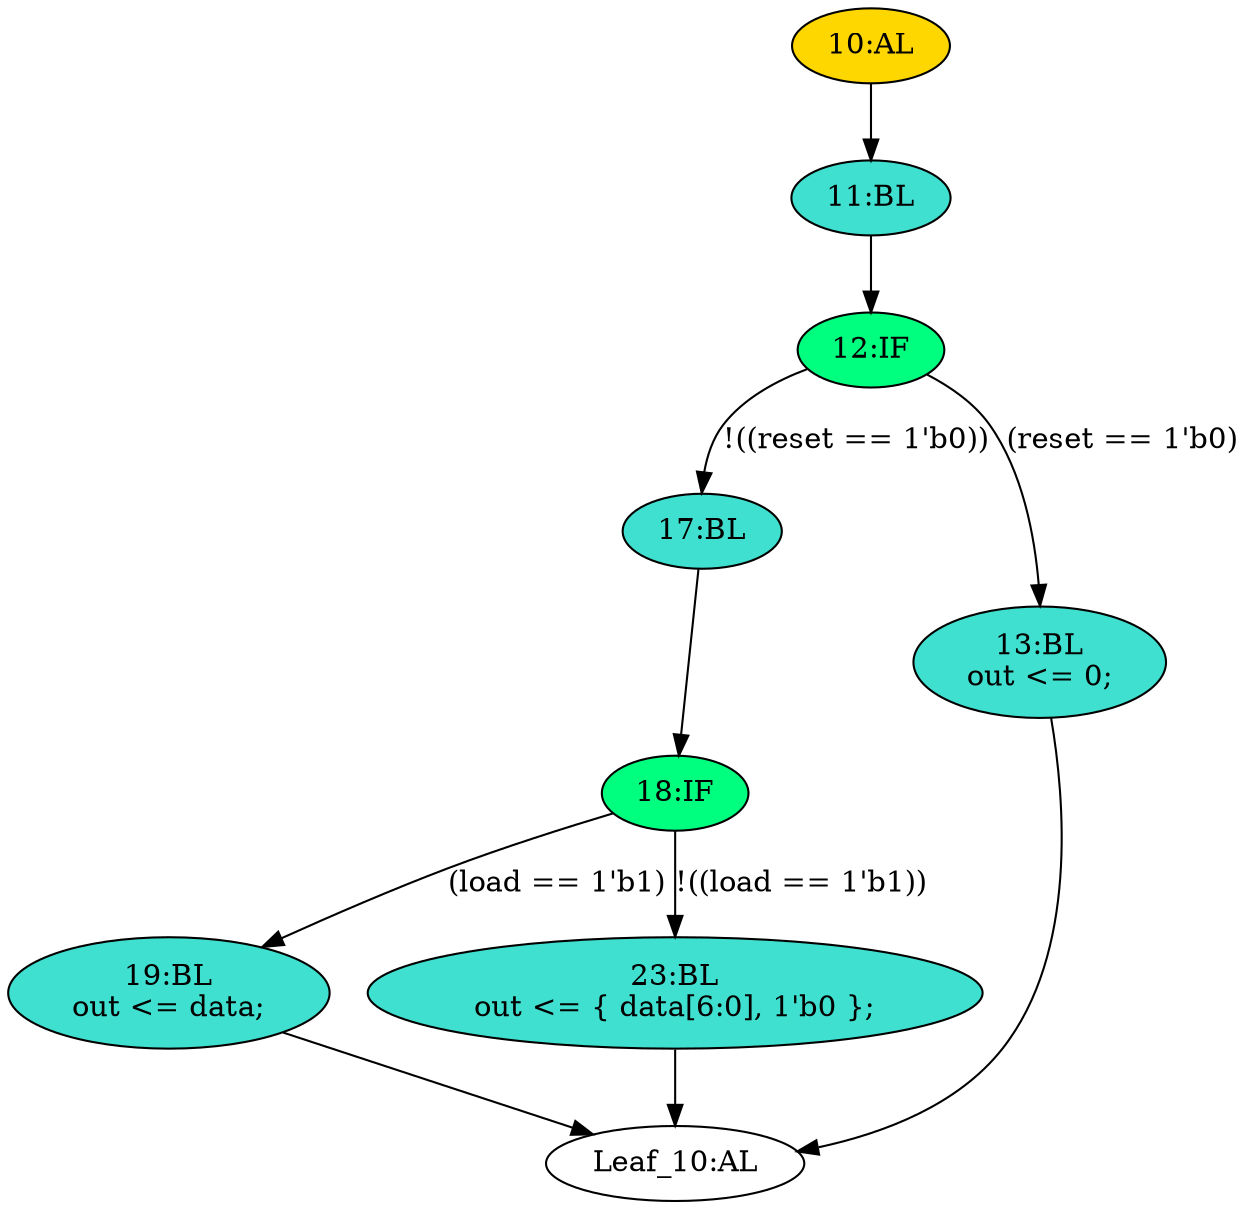 strict digraph "compose( ,  )" {
	node [label="\N"];
	"10:AL"	[ast="<pyverilog.vparser.ast.Always object at 0x7f39c8de3210>",
		clk_sens=True,
		fillcolor=gold,
		label="10:AL",
		sens="['clk', 'reset']",
		statements="[]",
		style=filled,
		typ=Always,
		use_var="['reset', 'load', 'data']"];
	"11:BL"	[ast="<pyverilog.vparser.ast.Block object at 0x7f39c8de3610>",
		fillcolor=turquoise,
		label="11:BL",
		statements="[]",
		style=filled,
		typ=Block];
	"10:AL" -> "11:BL"	[cond="[]",
		lineno=None];
	"18:IF"	[ast="<pyverilog.vparser.ast.IfStatement object at 0x7f39ca5ff450>",
		fillcolor=springgreen,
		label="18:IF",
		statements="[]",
		style=filled,
		typ=IfStatement];
	"19:BL"	[ast="<pyverilog.vparser.ast.Block object at 0x7f39c8dfd610>",
		fillcolor=turquoise,
		label="19:BL
out <= data;",
		statements="[<pyverilog.vparser.ast.NonblockingSubstitution object at 0x7f39c8de6750>]",
		style=filled,
		typ=Block];
	"18:IF" -> "19:BL"	[cond="['load']",
		label="(load == 1'b1)",
		lineno=18];
	"23:BL"	[ast="<pyverilog.vparser.ast.Block object at 0x7f39ccf45d10>",
		fillcolor=turquoise,
		label="23:BL
out <= { data[6:0], 1'b0 };",
		statements="[<pyverilog.vparser.ast.NonblockingSubstitution object at 0x7f39c8de6450>]",
		style=filled,
		typ=Block];
	"18:IF" -> "23:BL"	[cond="['load']",
		label="!((load == 1'b1))",
		lineno=18];
	"12:IF"	[ast="<pyverilog.vparser.ast.IfStatement object at 0x7f39c8df1450>",
		fillcolor=springgreen,
		label="12:IF",
		statements="[]",
		style=filled,
		typ=IfStatement];
	"17:BL"	[ast="<pyverilog.vparser.ast.Block object at 0x7f39c8d8e4d0>",
		fillcolor=turquoise,
		label="17:BL",
		statements="[]",
		style=filled,
		typ=Block];
	"12:IF" -> "17:BL"	[cond="['reset']",
		label="!((reset == 1'b0))",
		lineno=12];
	"13:BL"	[ast="<pyverilog.vparser.ast.Block object at 0x7f39c8d8ee90>",
		fillcolor=turquoise,
		label="13:BL
out <= 0;",
		statements="[<pyverilog.vparser.ast.NonblockingSubstitution object at 0x7f39c8df1150>]",
		style=filled,
		typ=Block];
	"12:IF" -> "13:BL"	[cond="['reset']",
		label="(reset == 1'b0)",
		lineno=12];
	"17:BL" -> "18:IF"	[cond="[]",
		lineno=None];
	"11:BL" -> "12:IF"	[cond="[]",
		lineno=None];
	"Leaf_10:AL"	[def_var="['out']",
		label="Leaf_10:AL"];
	"13:BL" -> "Leaf_10:AL"	[cond="[]",
		lineno=None];
	"19:BL" -> "Leaf_10:AL"	[cond="[]",
		lineno=None];
	"23:BL" -> "Leaf_10:AL"	[cond="[]",
		lineno=None];
}
